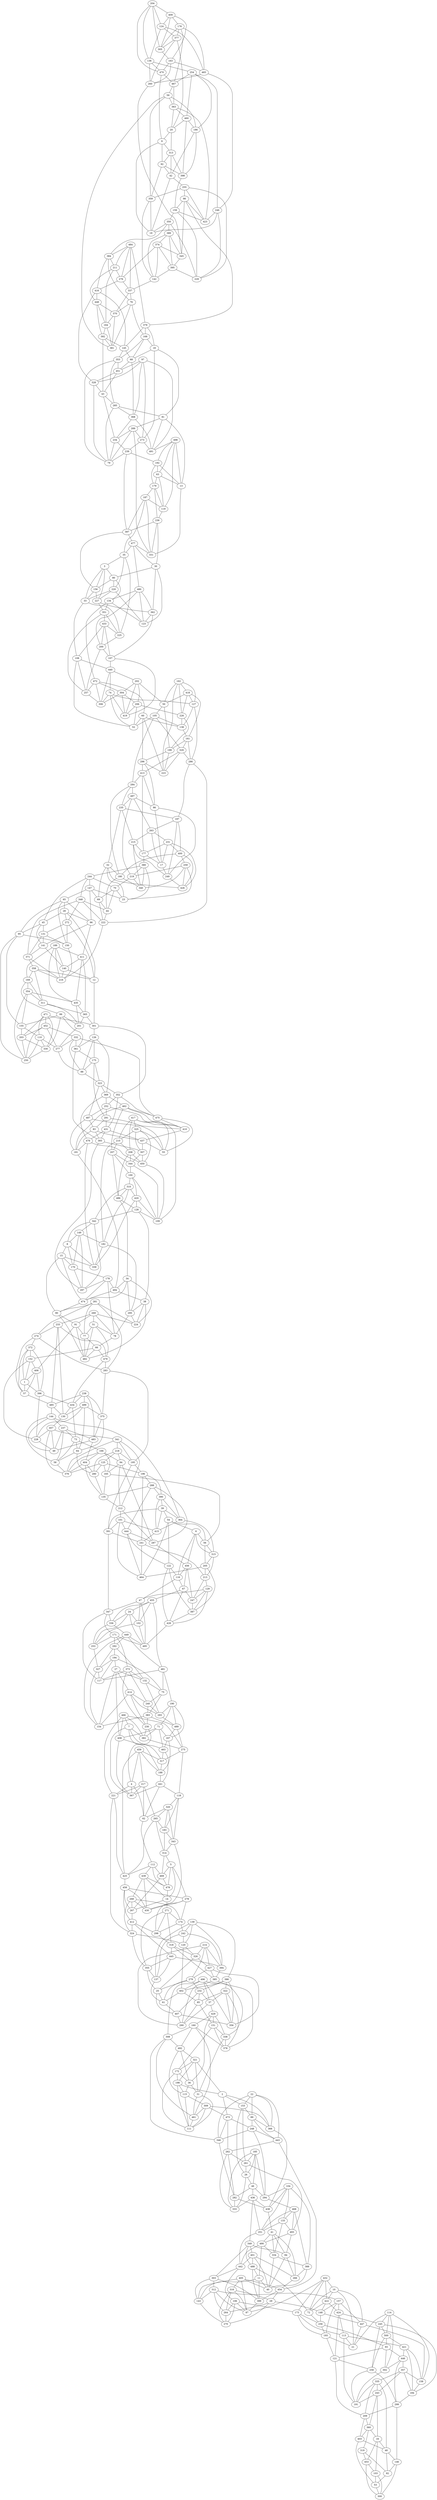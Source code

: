 graph G_1 {
    204;
    409;
    124;
    176;
    377;
    305;
    136;
    163;
    465;
    260;
    470;
    254;
    467;
    59;
    363;
    460;
    186;
    20;
    9;
    313;
    92;
    42;
    398;
    255;
    359;
    98;
    246;
    159;
    423;
    350;
    19;
    389;
    374;
    345;
    395;
    142;
    229;
    484;
    384;
    211;
    276;
    416;
    337;
    448;
    76;
    370;
    164;
    392;
    381;
    379;
    145;
    168;
    18;
    68;
    353;
    97;
    451;
    328;
    43;
    285;
    368;
    81;
    289;
    273;
    234;
    239;
    79;
    498;
    491;
    192;
    63;
    13;
    179;
    187;
    119;
    236;
    397;
    477;
    331;
    35;
    30;
    3;
    80;
    156;
    220;
    227;
    33;
    480;
    134;
    362;
    123;
    351;
    433;
    225;
    108;
    200;
    107;
    440;
    472;
    202;
    304;
    257;
    74;
    306;
    206;
    419;
    162;
    418;
    50;
    226;
    127;
    60;
    105;
    138;
    52;
    161;
    199;
    329;
    296;
    223;
    413;
    286;
    284;
    497;
    86;
    235;
    197;
    263;
    215;
    231;
    177;
    17;
    400;
    249;
    259;
    32;
    426;
    180;
    380;
    219;
    340;
    244;
    70;
    147;
    69;
    23;
    348;
    44;
    222;
    65;
    28;
    45;
    272;
    131;
    96;
    95;
    141;
    150;
    371;
    358;
    189;
    411;
    140;
    216;
    12;
    169;
    354;
    435;
    311;
    99;
    365;
    155;
    201;
    471;
    452;
    203;
    301;
    110;
    330;
    250;
    332;
    277;
    126;
    361;
    175;
    88;
    323;
    352;
    369;
    252;
    462;
    475;
    291;
    487;
    410;
    83;
    431;
    476;
    437;
    181;
    393;
    417;
    325;
    55;
    307;
    210;
    207;
    208;
    450;
    344;
    100;
    310;
    486;
    420;
    128;
    109;
    342;
    149;
    8;
    182;
    15;
    339;
    170;
    178;
    297;
    34;
    494;
    474;
    38;
    295;
    269;
    51;
    78;
    281;
    224;
    90;
    91;
    77;
    66;
    233;
    482;
    274;
    479;
    372;
    152;
    406;
    1;
    57;
    283;
    396;
    238;
    434;
    485;
    499;
    130;
    375;
    457;
    228;
    144;
    237;
    483;
    49;
    73;
    64;
    58;
    166;
    341;
    218;
    404;
    125;
    376;
    280;
    195;
    94;
    165;
    196;
    288;
    135;
    212;
    390;
    39;
    364;
    101;
    444;
    391;
    287;
    415;
    241;
    54;
    6;
    56;
    315;
    205;
    464;
    456;
    122;
    116;
    213;
    67;
    129;
    247;
    387;
    428;
    47;
    347;
    455;
    24;
    102;
    171;
    336;
    253;
    449;
    481;
    495;
    292;
    194;
    327;
    373;
    117;
    27;
    132;
    75;
    414;
    240;
    383;
    154;
    230;
    190;
    293;
    489;
    71;
    466;
    7;
    382;
    275;
    408;
    167;
    463;
    459;
    317;
    188;
    441;
    4;
    217;
    367;
    221;
    118;
    320;
    62;
    265;
    112;
    183;
    425;
    343;
    314;
    439;
    5;
    469;
    458;
    478;
    14;
    268;
    267;
    278;
    430;
    412;
    324;
    271;
    174;
    298;
    318;
    445;
    355;
    139;
    242;
    137;
    120;
    214;
    326;
    394;
    427;
    385;
    279;
    25;
    386;
    232;
    496;
    402;
    61;
    407;
    322;
    356;
    37;
    85;
    290;
    429;
    151;
    338;
    160;
    378;
    308;
    492;
    321;
    172;
    36;
    31;
    198;
    115;
    309;
    461;
    111;
    2;
    473;
    22;
    153;
    89;
    248;
    346;
    366;
    443;
    262;
    185;
    261;
    26;
    46;
    436;
    282;
    333;
    104;
    438;
    294;
    468;
    133;
    251;
    493;
    41;
    490;
    334;
    388;
    349;
    84;
    401;
    442;
    266;
    488;
    11;
    405;
    40;
    303;
    316;
    454;
    29;
    399;
    312;
    143;
    106;
    264;
    270;
    432;
    87;
    10;
    422;
    72;
    173;
    157;
    148;
    256;
    424;
    113;
    447;
    193;
    114;
    21;
    245;
    500;
    421;
    93;
    121;
    446;
    357;
    158;
    184;
    258;
    335;
    299;
    209;
    302;
    243;
    360;
    191;
    16;
    403;
    48;
    146;
    319;
    453;
    82;
    103;
    53;
    300;
    204 -- 409;
    204 -- 124;
    409 -- 124;
    409 -- 176;
    124 -- 377;
    176 -- 377;
    204 -- 305;
    409 -- 305;
    176 -- 305;
    377 -- 305;
    204 -- 136;
    124 -- 136;
    409 -- 163;
    305 -- 163;
    124 -- 465;
    176 -- 465;
    163 -- 465;
    377 -- 260;
    136 -- 260;
    163 -- 260;
    465 -- 260;
    204 -- 470;
    136 -- 470;
    163 -- 470;
    136 -- 254;
    176 -- 467;
    470 -- 467;
    254 -- 467;
    467 -- 59;
    467 -- 363;
    59 -- 363;
    254 -- 460;
    363 -- 460;
    254 -- 186;
    59 -- 186;
    460 -- 186;
    377 -- 20;
    363 -- 20;
    460 -- 20;
    470 -- 9;
    20 -- 9;
    20 -- 313;
    9 -- 313;
    9 -- 92;
    313 -- 92;
    186 -- 42;
    313 -- 42;
    92 -- 42;
    460 -- 398;
    186 -- 398;
    313 -- 398;
    92 -- 398;
    42 -- 255;
    59 -- 359;
    92 -- 359;
    255 -- 359;
    255 -- 98;
    465 -- 246;
    254 -- 246;
    398 -- 159;
    98 -- 159;
    363 -- 423;
    255 -- 423;
    98 -- 423;
    246 -- 423;
    159 -- 423;
    159 -- 350;
    9 -- 19;
    42 -- 19;
    359 -- 19;
    246 -- 19;
    350 -- 19;
    350 -- 389;
    389 -- 374;
    260 -- 345;
    98 -- 345;
    389 -- 345;
    374 -- 345;
    389 -- 395;
    374 -- 395;
    345 -- 395;
    359 -- 142;
    389 -- 142;
    374 -- 142;
    395 -- 142;
    255 -- 229;
    246 -- 229;
    159 -- 229;
    350 -- 229;
    395 -- 229;
    350 -- 384;
    484 -- 384;
    484 -- 211;
    384 -- 211;
    374 -- 276;
    484 -- 276;
    211 -- 276;
    384 -- 416;
    276 -- 416;
    142 -- 337;
    484 -- 337;
    276 -- 337;
    211 -- 448;
    416 -- 448;
    384 -- 76;
    337 -- 76;
    337 -- 370;
    448 -- 370;
    76 -- 370;
    211 -- 164;
    448 -- 164;
    370 -- 164;
    448 -- 392;
    164 -- 392;
    59 -- 381;
    76 -- 381;
    370 -- 381;
    164 -- 381;
    392 -- 381;
    98 -- 379;
    484 -- 379;
    416 -- 145;
    392 -- 145;
    379 -- 145;
    76 -- 168;
    379 -- 168;
    379 -- 18;
    168 -- 18;
    145 -- 68;
    168 -- 68;
    18 -- 68;
    145 -- 353;
    168 -- 353;
    68 -- 451;
    353 -- 451;
    97 -- 451;
    416 -- 328;
    97 -- 328;
    451 -- 328;
    392 -- 43;
    451 -- 43;
    328 -- 43;
    353 -- 285;
    43 -- 285;
    68 -- 368;
    97 -- 368;
    285 -- 368;
    18 -- 81;
    285 -- 81;
    81 -- 289;
    18 -- 273;
    97 -- 273;
    289 -- 273;
    43 -- 234;
    368 -- 234;
    289 -- 234;
    273 -- 239;
    234 -- 239;
    353 -- 79;
    328 -- 79;
    285 -- 79;
    289 -- 79;
    234 -- 79;
    239 -- 79;
    97 -- 491;
    368 -- 491;
    81 -- 491;
    273 -- 491;
    498 -- 491;
    239 -- 192;
    498 -- 192;
    498 -- 63;
    192 -- 63;
    81 -- 13;
    498 -- 13;
    192 -- 13;
    63 -- 13;
    192 -- 179;
    63 -- 179;
    179 -- 187;
    498 -- 119;
    63 -- 119;
    179 -- 119;
    187 -- 119;
    179 -- 236;
    119 -- 236;
    239 -- 397;
    187 -- 397;
    236 -- 397;
    397 -- 477;
    289 -- 331;
    13 -- 331;
    187 -- 331;
    236 -- 331;
    477 -- 331;
    187 -- 35;
    477 -- 35;
    236 -- 30;
    477 -- 30;
    35 -- 3;
    30 -- 80;
    3 -- 80;
    397 -- 156;
    3 -- 156;
    80 -- 156;
    35 -- 220;
    80 -- 220;
    3 -- 227;
    156 -- 227;
    220 -- 227;
    3 -- 33;
    156 -- 33;
    220 -- 33;
    477 -- 480;
    80 -- 134;
    480 -- 134;
    30 -- 362;
    227 -- 362;
    480 -- 362;
    30 -- 123;
    220 -- 123;
    480 -- 123;
    134 -- 123;
    362 -- 123;
    227 -- 351;
    134 -- 351;
    351 -- 433;
    35 -- 225;
    33 -- 225;
    351 -- 225;
    433 -- 225;
    33 -- 108;
    433 -- 108;
    480 -- 200;
    433 -- 200;
    225 -- 200;
    362 -- 107;
    433 -- 107;
    200 -- 107;
    108 -- 440;
    107 -- 440;
    134 -- 472;
    440 -- 202;
    472 -- 304;
    202 -- 304;
    351 -- 257;
    108 -- 257;
    200 -- 257;
    472 -- 257;
    440 -- 74;
    440 -- 306;
    472 -- 306;
    304 -- 306;
    257 -- 306;
    74 -- 306;
    202 -- 206;
    304 -- 206;
    107 -- 419;
    202 -- 419;
    304 -- 419;
    74 -- 419;
    206 -- 419;
    162 -- 418;
    202 -- 50;
    162 -- 50;
    418 -- 50;
    206 -- 226;
    162 -- 226;
    418 -- 226;
    74 -- 127;
    162 -- 127;
    418 -- 127;
    472 -- 60;
    50 -- 105;
    226 -- 138;
    127 -- 138;
    60 -- 138;
    105 -- 138;
    108 -- 52;
    74 -- 52;
    206 -- 52;
    60 -- 52;
    105 -- 52;
    418 -- 161;
    138 -- 161;
    50 -- 199;
    226 -- 199;
    161 -- 199;
    105 -- 329;
    161 -- 329;
    60 -- 296;
    199 -- 296;
    162 -- 223;
    60 -- 223;
    199 -- 223;
    329 -- 223;
    296 -- 223;
    329 -- 413;
    296 -- 413;
    127 -- 286;
    161 -- 286;
    329 -- 286;
    105 -- 284;
    413 -- 284;
    284 -- 497;
    296 -- 86;
    413 -- 86;
    497 -- 86;
    284 -- 235;
    497 -- 235;
    286 -- 197;
    235 -- 197;
    497 -- 263;
    197 -- 263;
    235 -- 215;
    263 -- 215;
    263 -- 231;
    413 -- 177;
    215 -- 177;
    231 -- 177;
    86 -- 17;
    263 -- 17;
    231 -- 17;
    177 -- 17;
    197 -- 400;
    231 -- 400;
    86 -- 249;
    197 -- 249;
    215 -- 249;
    17 -- 249;
    400 -- 259;
    235 -- 32;
    231 -- 426;
    400 -- 426;
    249 -- 426;
    259 -- 426;
    32 -- 426;
    284 -- 180;
    400 -- 180;
    32 -- 180;
    177 -- 380;
    497 -- 219;
    259 -- 219;
    380 -- 219;
    215 -- 340;
    259 -- 340;
    180 -- 340;
    380 -- 340;
    219 -- 340;
    380 -- 244;
    219 -- 70;
    244 -- 70;
    244 -- 147;
    32 -- 69;
    70 -- 69;
    147 -- 69;
    259 -- 23;
    32 -- 23;
    380 -- 23;
    70 -- 23;
    147 -- 23;
    244 -- 348;
    180 -- 44;
    70 -- 44;
    69 -- 44;
    348 -- 44;
    286 -- 222;
    69 -- 222;
    348 -- 222;
    44 -- 222;
    147 -- 65;
    65 -- 28;
    244 -- 45;
    28 -- 45;
    348 -- 272;
    28 -- 272;
    45 -- 131;
    272 -- 131;
    147 -- 96;
    65 -- 96;
    28 -- 96;
    65 -- 95;
    45 -- 95;
    45 -- 141;
    131 -- 141;
    96 -- 141;
    65 -- 150;
    272 -- 150;
    131 -- 150;
    95 -- 150;
    348 -- 371;
    131 -- 371;
    141 -- 371;
    371 -- 358;
    96 -- 411;
    189 -- 411;
    141 -- 140;
    189 -- 140;
    411 -- 140;
    222 -- 216;
    150 -- 216;
    371 -- 216;
    358 -- 216;
    189 -- 216;
    140 -- 216;
    28 -- 12;
    272 -- 12;
    358 -- 12;
    140 -- 12;
    358 -- 169;
    189 -- 169;
    169 -- 354;
    189 -- 435;
    411 -- 435;
    354 -- 435;
    358 -- 311;
    169 -- 311;
    354 -- 311;
    169 -- 99;
    411 -- 365;
    435 -- 365;
    311 -- 365;
    95 -- 155;
    354 -- 155;
    99 -- 155;
    435 -- 201;
    311 -- 201;
    99 -- 201;
    365 -- 201;
    471 -- 452;
    155 -- 203;
    471 -- 203;
    452 -- 203;
    12 -- 301;
    365 -- 301;
    471 -- 301;
    155 -- 110;
    471 -- 110;
    99 -- 330;
    471 -- 330;
    203 -- 330;
    110 -- 330;
    95 -- 250;
    354 -- 250;
    452 -- 250;
    203 -- 250;
    110 -- 250;
    330 -- 250;
    452 -- 332;
    201 -- 277;
    452 -- 277;
    110 -- 277;
    332 -- 277;
    301 -- 126;
    99 -- 361;
    332 -- 361;
    126 -- 361;
    126 -- 175;
    361 -- 175;
    332 -- 88;
    277 -- 88;
    126 -- 88;
    175 -- 88;
    175 -- 323;
    88 -- 323;
    301 -- 352;
    323 -- 352;
    126 -- 369;
    323 -- 369;
    352 -- 252;
    369 -- 252;
    369 -- 462;
    332 -- 475;
    352 -- 475;
    462 -- 475;
    175 -- 291;
    252 -- 291;
    323 -- 487;
    252 -- 487;
    252 -- 410;
    462 -- 410;
    475 -- 410;
    487 -- 410;
    291 -- 83;
    487 -- 83;
    352 -- 431;
    291 -- 431;
    369 -- 476;
    431 -- 476;
    410 -- 437;
    83 -- 437;
    431 -- 437;
    462 -- 181;
    487 -- 181;
    83 -- 181;
    476 -- 181;
    361 -- 393;
    83 -- 393;
    431 -- 393;
    417 -- 325;
    475 -- 55;
    291 -- 55;
    437 -- 55;
    417 -- 55;
    325 -- 55;
    437 -- 307;
    393 -- 307;
    325 -- 307;
    417 -- 210;
    325 -- 210;
    462 -- 207;
    210 -- 207;
    417 -- 208;
    210 -- 208;
    476 -- 450;
    325 -- 450;
    307 -- 450;
    208 -- 450;
    307 -- 344;
    207 -- 344;
    208 -- 344;
    207 -- 100;
    344 -- 100;
    100 -- 310;
    207 -- 486;
    208 -- 486;
    310 -- 486;
    100 -- 420;
    310 -- 420;
    486 -- 128;
    420 -- 128;
    417 -- 109;
    450 -- 109;
    344 -- 109;
    100 -- 109;
    420 -- 109;
    128 -- 109;
    310 -- 342;
    128 -- 342;
    342 -- 149;
    342 -- 8;
    149 -- 8;
    210 -- 182;
    310 -- 182;
    149 -- 182;
    8 -- 15;
    476 -- 339;
    420 -- 339;
    8 -- 339;
    182 -- 339;
    15 -- 339;
    149 -- 170;
    8 -- 170;
    15 -- 170;
    170 -- 178;
    393 -- 297;
    342 -- 297;
    149 -- 297;
    170 -- 297;
    178 -- 297;
    486 -- 34;
    181 -- 494;
    178 -- 494;
    34 -- 494;
    15 -- 474;
    178 -- 474;
    34 -- 474;
    494 -- 474;
    128 -- 38;
    494 -- 38;
    182 -- 295;
    34 -- 295;
    38 -- 295;
    269 -- 51;
    178 -- 78;
    295 -- 78;
    269 -- 78;
    51 -- 78;
    34 -- 224;
    38 -- 224;
    295 -- 224;
    269 -- 224;
    281 -- 224;
    15 -- 90;
    474 -- 90;
    281 -- 90;
    269 -- 91;
    90 -- 91;
    51 -- 77;
    281 -- 77;
    91 -- 77;
    78 -- 66;
    77 -- 66;
    269 -- 233;
    38 -- 482;
    51 -- 482;
    90 -- 482;
    91 -- 482;
    77 -- 482;
    66 -- 482;
    281 -- 274;
    233 -- 274;
    51 -- 479;
    66 -- 479;
    233 -- 479;
    274 -- 372;
    66 -- 152;
    372 -- 152;
    91 -- 406;
    152 -- 406;
    372 -- 1;
    152 -- 1;
    406 -- 1;
    274 -- 57;
    372 -- 57;
    406 -- 57;
    1 -- 57;
    281 -- 283;
    274 -- 283;
    479 -- 283;
    372 -- 396;
    406 -- 396;
    1 -- 396;
    479 -- 434;
    396 -- 434;
    238 -- 434;
    233 -- 485;
    57 -- 485;
    238 -- 485;
    238 -- 499;
    233 -- 130;
    434 -- 130;
    485 -- 130;
    499 -- 130;
    283 -- 375;
    238 -- 375;
    499 -- 375;
    130 -- 457;
    152 -- 228;
    396 -- 228;
    499 -- 228;
    457 -- 228;
    485 -- 144;
    144 -- 237;
    238 -- 483;
    375 -- 483;
    237 -- 483;
    457 -- 49;
    228 -- 49;
    144 -- 49;
    237 -- 49;
    483 -- 49;
    434 -- 73;
    237 -- 73;
    499 -- 64;
    375 -- 64;
    73 -- 64;
    144 -- 58;
    237 -- 58;
    73 -- 58;
    64 -- 58;
    73 -- 166;
    457 -- 341;
    341 -- 218;
    483 -- 404;
    166 -- 404;
    218 -- 125;
    457 -- 376;
    58 -- 376;
    166 -- 376;
    341 -- 376;
    404 -- 376;
    125 -- 376;
    64 -- 280;
    218 -- 280;
    404 -- 280;
    125 -- 280;
    283 -- 195;
    341 -- 195;
    218 -- 195;
    166 -- 94;
    218 -- 94;
    166 -- 165;
    125 -- 165;
    94 -- 165;
    125 -- 196;
    195 -- 196;
    196 -- 288;
    404 -- 135;
    280 -- 135;
    165 -- 135;
    288 -- 135;
    341 -- 212;
    94 -- 212;
    135 -- 212;
    196 -- 390;
    288 -- 390;
    390 -- 39;
    144 -- 364;
    390 -- 364;
    39 -- 364;
    212 -- 101;
    288 -- 444;
    101 -- 444;
    195 -- 391;
    39 -- 391;
    101 -- 391;
    94 -- 287;
    288 -- 287;
    212 -- 287;
    444 -- 287;
    390 -- 415;
    39 -- 415;
    364 -- 415;
    101 -- 415;
    196 -- 241;
    391 -- 241;
    415 -- 241;
    39 -- 54;
    54 -- 6;
    165 -- 56;
    54 -- 56;
    6 -- 56;
    364 -- 315;
    6 -- 315;
    56 -- 315;
    56 -- 205;
    315 -- 205;
    101 -- 464;
    444 -- 464;
    241 -- 464;
    54 -- 464;
    205 -- 464;
    287 -- 456;
    6 -- 456;
    444 -- 122;
    54 -- 122;
    6 -- 116;
    456 -- 116;
    122 -- 116;
    241 -- 213;
    315 -- 213;
    205 -- 213;
    456 -- 67;
    116 -- 67;
    213 -- 129;
    456 -- 247;
    213 -- 247;
    67 -- 247;
    129 -- 247;
    205 -- 387;
    122 -- 387;
    129 -- 387;
    247 -- 387;
    122 -- 428;
    67 -- 428;
    129 -- 428;
    387 -- 428;
    116 -- 47;
    129 -- 47;
    391 -- 347;
    47 -- 347;
    67 -- 455;
    455 -- 24;
    47 -- 102;
    455 -- 102;
    24 -- 102;
    347 -- 171;
    347 -- 336;
    455 -- 336;
    24 -- 336;
    24 -- 253;
    102 -- 253;
    171 -- 253;
    336 -- 253;
    336 -- 449;
    455 -- 481;
    449 -- 481;
    428 -- 495;
    47 -- 495;
    24 -- 495;
    102 -- 495;
    171 -- 495;
    449 -- 495;
    171 -- 292;
    449 -- 292;
    292 -- 194;
    253 -- 327;
    292 -- 327;
    194 -- 327;
    171 -- 373;
    347 -- 117;
    481 -- 117;
    194 -- 117;
    327 -- 117;
    373 -- 117;
    194 -- 27;
    292 -- 132;
    373 -- 132;
    27 -- 132;
    481 -- 75;
    194 -- 75;
    132 -- 75;
    27 -- 414;
    373 -- 240;
    75 -- 240;
    414 -- 240;
    75 -- 383;
    240 -- 383;
    449 -- 154;
    327 -- 154;
    27 -- 154;
    414 -- 154;
    383 -- 154;
    373 -- 230;
    414 -- 230;
    383 -- 230;
    481 -- 190;
    132 -- 293;
    414 -- 293;
    240 -- 293;
    190 -- 293;
    383 -- 489;
    190 -- 489;
    293 -- 489;
    190 -- 71;
    466 -- 7;
    230 -- 382;
    71 -- 382;
    466 -- 382;
    7 -- 382;
    489 -- 275;
    466 -- 275;
    382 -- 275;
    27 -- 408;
    71 -- 408;
    466 -- 408;
    190 -- 167;
    489 -- 167;
    71 -- 167;
    71 -- 463;
    7 -- 463;
    167 -- 463;
    7 -- 317;
    275 -- 317;
    463 -- 317;
    459 -- 317;
    408 -- 188;
    167 -- 188;
    459 -- 188;
    317 -- 188;
    463 -- 441;
    188 -- 441;
    230 -- 4;
    459 -- 4;
    459 -- 217;
    7 -- 367;
    408 -- 367;
    441 -- 367;
    4 -- 367;
    217 -- 367;
    466 -- 221;
    4 -- 221;
    217 -- 221;
    275 -- 118;
    441 -- 118;
    118 -- 320;
    441 -- 62;
    4 -- 62;
    217 -- 62;
    320 -- 62;
    217 -- 265;
    320 -- 265;
    62 -- 112;
    118 -- 183;
    320 -- 183;
    265 -- 183;
    459 -- 425;
    221 -- 425;
    265 -- 425;
    112 -- 425;
    118 -- 343;
    320 -- 343;
    183 -- 343;
    265 -- 314;
    183 -- 314;
    343 -- 314;
    112 -- 439;
    314 -- 5;
    112 -- 469;
    314 -- 469;
    5 -- 469;
    425 -- 458;
    112 -- 478;
    439 -- 478;
    5 -- 478;
    469 -- 478;
    439 -- 14;
    5 -- 14;
    478 -- 14;
    439 -- 268;
    469 -- 267;
    458 -- 267;
    14 -- 267;
    268 -- 267;
    5 -- 278;
    458 -- 278;
    343 -- 430;
    439 -- 430;
    458 -- 430;
    268 -- 430;
    278 -- 430;
    458 -- 412;
    267 -- 412;
    221 -- 324;
    268 -- 324;
    412 -- 324;
    14 -- 271;
    268 -- 174;
    278 -- 174;
    271 -- 174;
    278 -- 298;
    412 -- 298;
    271 -- 298;
    174 -- 298;
    271 -- 318;
    298 -- 318;
    412 -- 445;
    318 -- 445;
    324 -- 355;
    271 -- 355;
    445 -- 355;
    174 -- 242;
    139 -- 242;
    445 -- 137;
    355 -- 137;
    139 -- 137;
    242 -- 137;
    324 -- 120;
    139 -- 120;
    242 -- 120;
    318 -- 326;
    120 -- 326;
    214 -- 326;
    445 -- 394;
    139 -- 394;
    242 -- 394;
    214 -- 394;
    214 -- 427;
    326 -- 427;
    318 -- 385;
    394 -- 385;
    427 -- 385;
    214 -- 279;
    427 -- 279;
    355 -- 25;
    326 -- 25;
    279 -- 25;
    139 -- 386;
    279 -- 232;
    386 -- 232;
    120 -- 402;
    386 -- 402;
    496 -- 402;
    137 -- 61;
    279 -- 61;
    25 -- 61;
    402 -- 61;
    25 -- 407;
    232 -- 407;
    61 -- 407;
    386 -- 322;
    427 -- 356;
    386 -- 356;
    496 -- 356;
    407 -- 356;
    322 -- 356;
    232 -- 37;
    496 -- 37;
    322 -- 37;
    232 -- 85;
    402 -- 85;
    322 -- 85;
    214 -- 290;
    385 -- 290;
    407 -- 290;
    37 -- 290;
    85 -- 290;
    37 -- 429;
    85 -- 151;
    429 -- 151;
    496 -- 338;
    429 -- 338;
    151 -- 338;
    429 -- 160;
    385 -- 378;
    322 -- 378;
    151 -- 378;
    338 -- 378;
    160 -- 378;
    496 -- 308;
    160 -- 308;
    160 -- 492;
    308 -- 492;
    492 -- 321;
    151 -- 172;
    321 -- 172;
    429 -- 36;
    492 -- 36;
    172 -- 36;
    338 -- 31;
    321 -- 31;
    36 -- 31;
    321 -- 198;
    172 -- 198;
    492 -- 115;
    36 -- 115;
    198 -- 115;
    115 -- 309;
    160 -- 461;
    308 -- 461;
    31 -- 461;
    309 -- 461;
    172 -- 111;
    31 -- 111;
    198 -- 111;
    115 -- 111;
    309 -- 111;
    461 -- 111;
    321 -- 2;
    198 -- 2;
    309 -- 473;
    2 -- 473;
    2 -- 153;
    22 -- 153;
    22 -- 89;
    153 -- 89;
    473 -- 248;
    89 -- 248;
    308 -- 346;
    473 -- 346;
    22 -- 346;
    248 -- 346;
    309 -- 366;
    2 -- 366;
    22 -- 366;
    89 -- 366;
    22 -- 443;
    89 -- 443;
    248 -- 443;
    473 -- 262;
    443 -- 262;
    153 -- 261;
    262 -- 261;
    185 -- 261;
    153 -- 26;
    185 -- 26;
    261 -- 26;
    185 -- 46;
    26 -- 46;
    46 -- 436;
    346 -- 282;
    262 -- 282;
    46 -- 282;
    262 -- 333;
    185 -- 333;
    26 -- 333;
    436 -- 333;
    282 -- 333;
    366 -- 438;
    436 -- 438;
    282 -- 438;
    104 -- 438;
    248 -- 294;
    185 -- 294;
    46 -- 294;
    104 -- 294;
    294 -- 468;
    104 -- 133;
    468 -- 133;
    436 -- 251;
    104 -- 251;
    468 -- 251;
    133 -- 251;
    261 -- 493;
    468 -- 493;
    133 -- 493;
    438 -- 41;
    493 -- 490;
    41 -- 490;
    133 -- 334;
    41 -- 334;
    490 -- 334;
    104 -- 388;
    468 -- 388;
    334 -- 388;
    436 -- 349;
    493 -- 84;
    41 -- 84;
    349 -- 84;
    349 -- 401;
    251 -- 442;
    490 -- 442;
    401 -- 442;
    41 -- 266;
    388 -- 266;
    84 -- 266;
    401 -- 266;
    349 -- 488;
    401 -- 488;
    490 -- 11;
    488 -- 11;
    334 -- 40;
    388 -- 40;
    84 -- 40;
    401 -- 40;
    11 -- 40;
    405 -- 40;
    349 -- 303;
    442 -- 303;
    405 -- 316;
    443 -- 454;
    266 -- 454;
    405 -- 454;
    316 -- 29;
    454 -- 29;
    488 -- 399;
    11 -- 399;
    303 -- 399;
    454 -- 399;
    303 -- 312;
    11 -- 143;
    405 -- 143;
    303 -- 143;
    312 -- 143;
    442 -- 106;
    316 -- 264;
    29 -- 264;
    312 -- 264;
    106 -- 264;
    316 -- 270;
    29 -- 270;
    143 -- 270;
    106 -- 270;
    264 -- 270;
    405 -- 87;
    316 -- 87;
    399 -- 87;
    312 -- 87;
    106 -- 87;
    432 -- 87;
    432 -- 10;
    432 -- 422;
    10 -- 422;
    488 -- 72;
    432 -- 72;
    10 -- 72;
    422 -- 72;
    106 -- 173;
    432 -- 173;
    312 -- 157;
    29 -- 148;
    422 -- 148;
    157 -- 148;
    72 -- 256;
    173 -- 256;
    148 -- 256;
    422 -- 424;
    157 -- 424;
    173 -- 113;
    424 -- 113;
    10 -- 447;
    157 -- 447;
    148 -- 447;
    173 -- 193;
    157 -- 193;
    256 -- 193;
    10 -- 21;
    113 -- 21;
    447 -- 21;
    193 -- 21;
    114 -- 21;
    424 -- 245;
    114 -- 245;
    114 -- 500;
    245 -- 500;
    113 -- 421;
    500 -- 421;
    256 -- 93;
    500 -- 93;
    424 -- 121;
    193 -- 121;
    93 -- 121;
    421 -- 446;
    93 -- 446;
    446 -- 357;
    447 -- 158;
    114 -- 158;
    421 -- 158;
    357 -- 158;
    245 -- 184;
    421 -- 184;
    357 -- 184;
    158 -- 184;
    245 -- 258;
    500 -- 258;
    121 -- 258;
    357 -- 335;
    446 -- 299;
    184 -- 299;
    258 -- 299;
    121 -- 209;
    335 -- 209;
    299 -- 209;
    114 -- 302;
    93 -- 302;
    446 -- 302;
    357 -- 243;
    335 -- 243;
    209 -- 360;
    243 -- 360;
    113 -- 191;
    258 -- 191;
    335 -- 191;
    302 -- 191;
    243 -- 191;
    243 -- 16;
    360 -- 16;
    209 -- 403;
    360 -- 403;
    335 -- 48;
    16 -- 48;
    403 -- 48;
    299 -- 146;
    48 -- 146;
    360 -- 319;
    16 -- 453;
    319 -- 453;
    48 -- 82;
    146 -- 82;
    319 -- 82;
    16 -- 103;
    453 -- 103;
    403 -- 53;
    82 -- 53;
    103 -- 53;
    146 -- 300;
    453 -- 300;
    103 -- 300;
    53 -- 300;
}